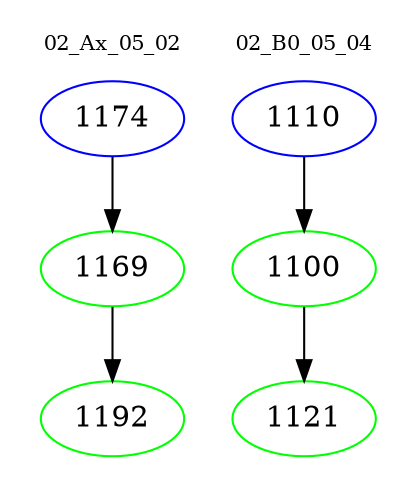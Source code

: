 digraph{
subgraph cluster_0 {
color = white
label = "02_Ax_05_02";
fontsize=10;
T0_1174 [label="1174", color="blue"]
T0_1174 -> T0_1169 [color="black"]
T0_1169 [label="1169", color="green"]
T0_1169 -> T0_1192 [color="black"]
T0_1192 [label="1192", color="green"]
}
subgraph cluster_1 {
color = white
label = "02_B0_05_04";
fontsize=10;
T1_1110 [label="1110", color="blue"]
T1_1110 -> T1_1100 [color="black"]
T1_1100 [label="1100", color="green"]
T1_1100 -> T1_1121 [color="black"]
T1_1121 [label="1121", color="green"]
}
}
